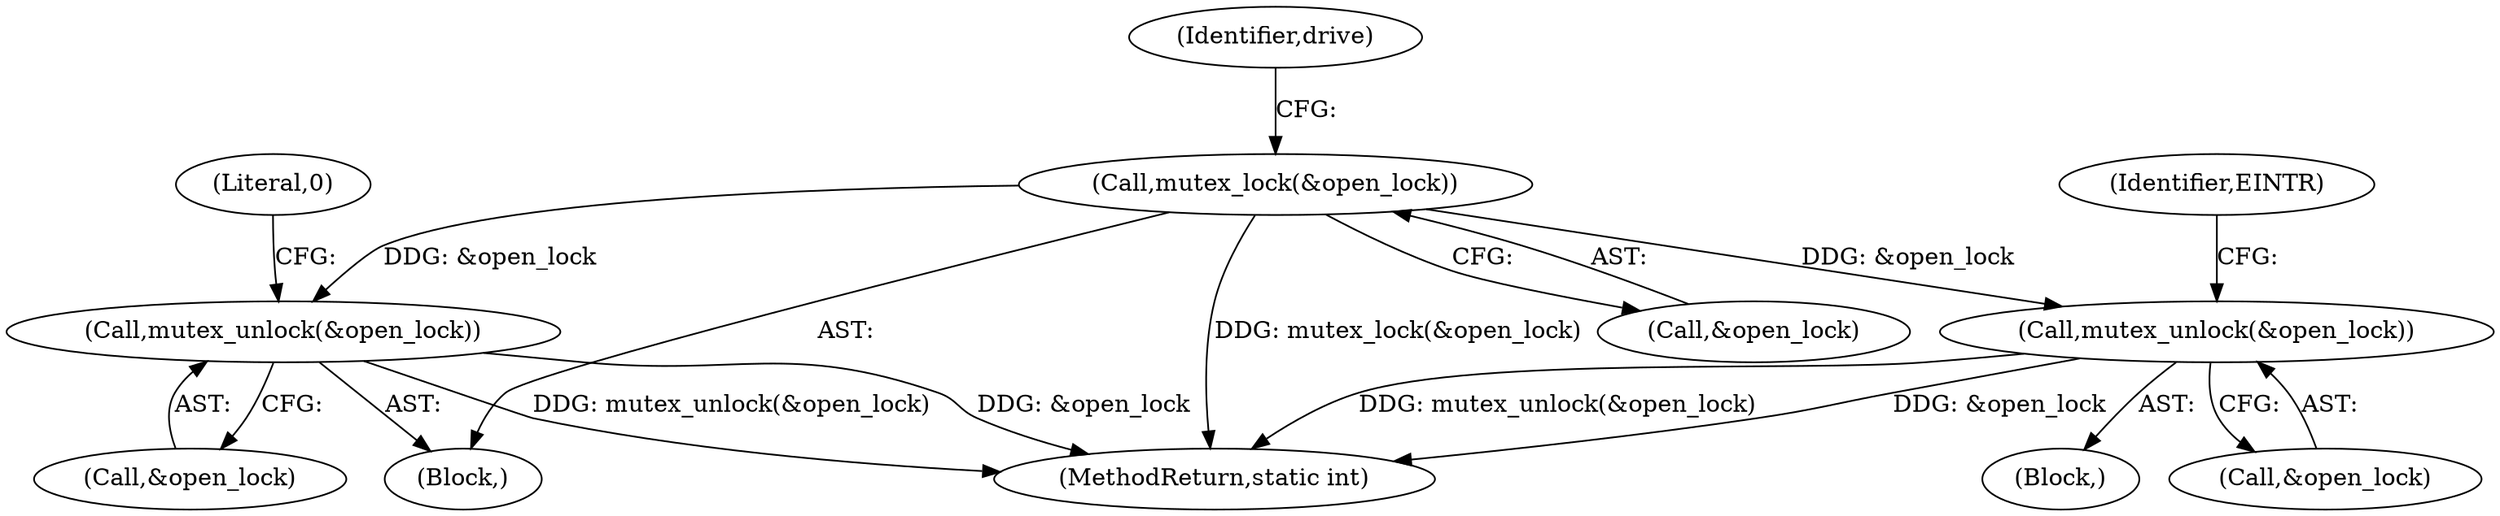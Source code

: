 digraph "0_linux_da99466ac243f15fbba65bd261bfc75ffa1532b6@API" {
"1000181" [label="(Call,mutex_lock(&open_lock))"];
"1000188" [label="(Call,mutex_unlock(&open_lock))"];
"1000272" [label="(Call,mutex_unlock(&open_lock))"];
"1000187" [label="(Block,)"];
"1000386" [label="(MethodReturn,static int)"];
"1000173" [label="(Block,)"];
"1000272" [label="(Call,mutex_unlock(&open_lock))"];
"1000273" [label="(Call,&open_lock)"];
"1000193" [label="(Identifier,EINTR)"];
"1000186" [label="(Identifier,drive)"];
"1000188" [label="(Call,mutex_unlock(&open_lock))"];
"1000385" [label="(Literal,0)"];
"1000189" [label="(Call,&open_lock)"];
"1000181" [label="(Call,mutex_lock(&open_lock))"];
"1000182" [label="(Call,&open_lock)"];
"1000181" -> "1000173"  [label="AST: "];
"1000181" -> "1000182"  [label="CFG: "];
"1000182" -> "1000181"  [label="AST: "];
"1000186" -> "1000181"  [label="CFG: "];
"1000181" -> "1000386"  [label="DDG: mutex_lock(&open_lock)"];
"1000181" -> "1000188"  [label="DDG: &open_lock"];
"1000181" -> "1000272"  [label="DDG: &open_lock"];
"1000188" -> "1000187"  [label="AST: "];
"1000188" -> "1000189"  [label="CFG: "];
"1000189" -> "1000188"  [label="AST: "];
"1000193" -> "1000188"  [label="CFG: "];
"1000188" -> "1000386"  [label="DDG: mutex_unlock(&open_lock)"];
"1000188" -> "1000386"  [label="DDG: &open_lock"];
"1000272" -> "1000173"  [label="AST: "];
"1000272" -> "1000273"  [label="CFG: "];
"1000273" -> "1000272"  [label="AST: "];
"1000385" -> "1000272"  [label="CFG: "];
"1000272" -> "1000386"  [label="DDG: &open_lock"];
"1000272" -> "1000386"  [label="DDG: mutex_unlock(&open_lock)"];
}
